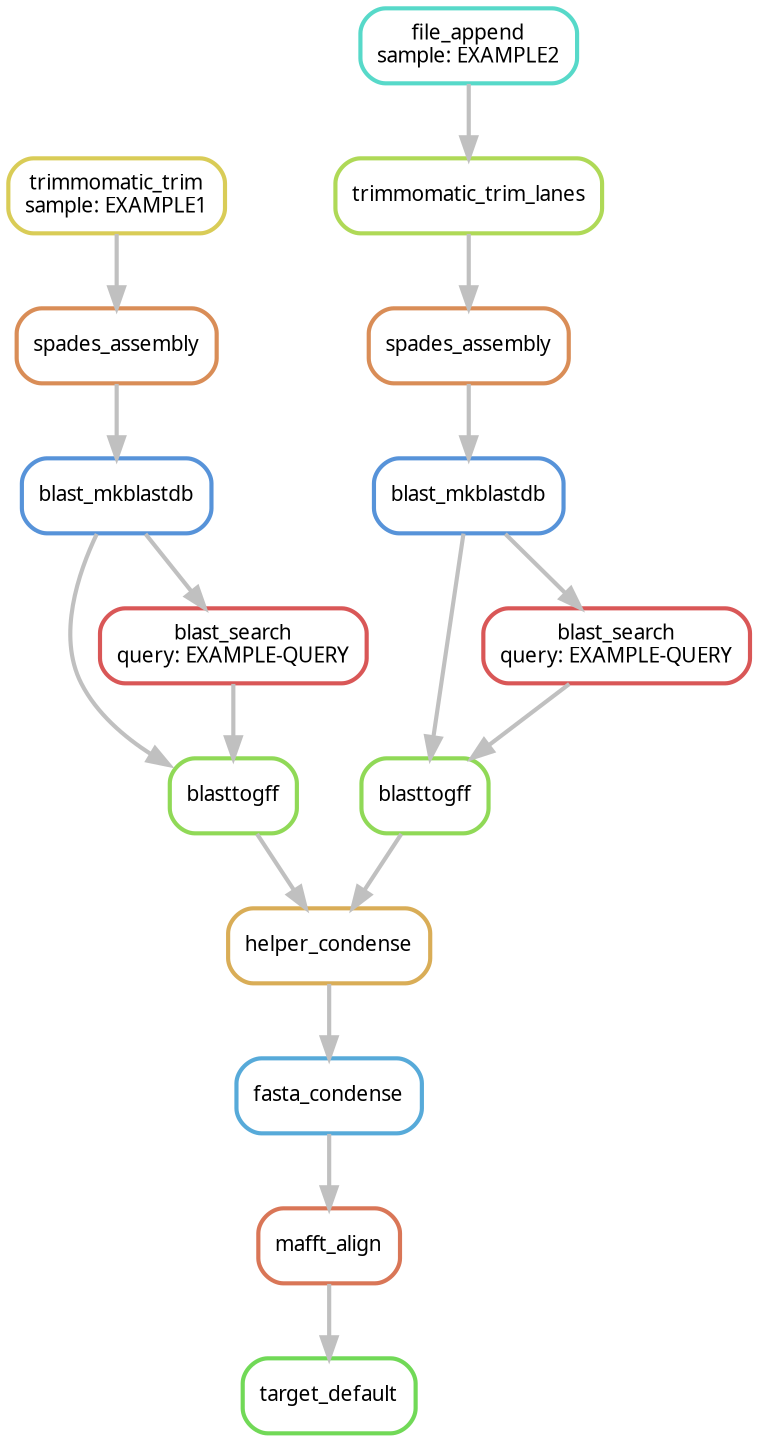 digraph snakemake_dag {
    graph[bgcolor=white, margin=0];
    node[shape=box, style=rounded, fontname=sans,                 fontsize=10, penwidth=2];
    edge[penwidth=2, color=grey];
	0[label = "target_default", color = "0.30 0.6 0.85", style="rounded"];
	1[label = "mafft_align", color = "0.04 0.6 0.85", style="rounded"];
	2[label = "fasta_condense", color = "0.56 0.6 0.85", style="rounded"];
	3[label = "helper_condense", color = "0.11 0.6 0.85", style="rounded"];
	4[label = "blasttogff", color = "0.26 0.6 0.85", style="rounded"];
	5[label = "blast_mkblastdb", color = "0.59 0.6 0.85", style="rounded"];
	6[label = "spades_assembly", color = "0.07 0.6 0.85", style="rounded"];
	7[label = "trimmomatic_trim\nsample: EXAMPLE1", color = "0.15 0.6 0.85", style="rounded"];
	8[label = "blast_search\nquery: EXAMPLE-QUERY", color = "0.00 0.6 0.85", style="rounded"];
	9[label = "blasttogff", color = "0.26 0.6 0.85", style="rounded"];
	10[label = "blast_mkblastdb", color = "0.59 0.6 0.85", style="rounded"];
	11[label = "spades_assembly", color = "0.07 0.6 0.85", style="rounded"];
	12[label = "trimmomatic_trim_lanes", color = "0.22 0.6 0.85", style="rounded"];
	13[label = "file_append\nsample: EXAMPLE2", color = "0.48 0.6 0.85", style="rounded"];
	14[label = "blast_search\nquery: EXAMPLE-QUERY", color = "0.00 0.6 0.85", style="rounded"];
	1 -> 0
	2 -> 1
	3 -> 2
	4 -> 3
	9 -> 3
	5 -> 4
	8 -> 4
	6 -> 5
	7 -> 6
	5 -> 8
	10 -> 9
	14 -> 9
	11 -> 10
	12 -> 11
	13 -> 12
	10 -> 14
}            
